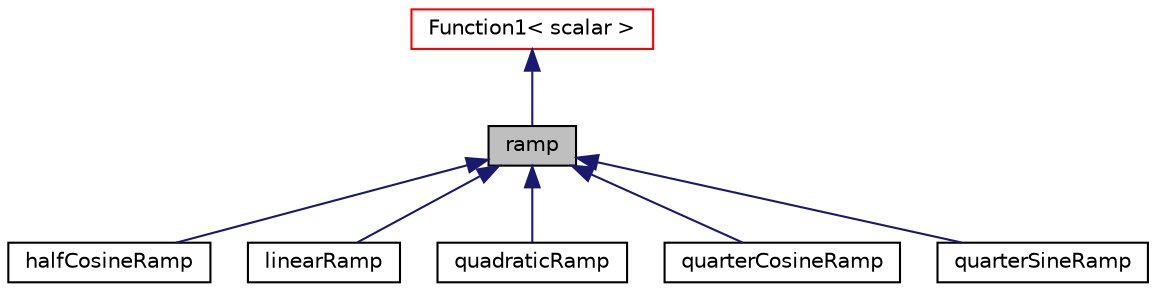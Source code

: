 digraph "ramp"
{
  bgcolor="transparent";
  edge [fontname="Helvetica",fontsize="10",labelfontname="Helvetica",labelfontsize="10"];
  node [fontname="Helvetica",fontsize="10",shape=record];
  Node1 [label="ramp",height=0.2,width=0.4,color="black", fillcolor="grey75", style="filled" fontcolor="black"];
  Node2 -> Node1 [dir="back",color="midnightblue",fontsize="10",style="solid",fontname="Helvetica"];
  Node2 [label="Function1\< scalar \>",height=0.2,width=0.4,color="red",URL="$classFoam_1_1Function1.html"];
  Node1 -> Node3 [dir="back",color="midnightblue",fontsize="10",style="solid",fontname="Helvetica"];
  Node3 [label="halfCosineRamp",height=0.2,width=0.4,color="black",URL="$classFoam_1_1Function1Types_1_1halfCosineRamp.html",tooltip="Half-cosine ramp function starting from 0 and increasing to 1 from start over the duration and remain..."];
  Node1 -> Node4 [dir="back",color="midnightblue",fontsize="10",style="solid",fontname="Helvetica"];
  Node4 [label="linearRamp",height=0.2,width=0.4,color="black",URL="$classFoam_1_1Function1Types_1_1linearRamp.html",tooltip="Linear ramp function starting from 0 and increasing linearRamply to 1 from start over the duration an..."];
  Node1 -> Node5 [dir="back",color="midnightblue",fontsize="10",style="solid",fontname="Helvetica"];
  Node5 [label="quadraticRamp",height=0.2,width=0.4,color="black",URL="$classFoam_1_1Function1Types_1_1quadraticRamp.html",tooltip="Quadratic ramp function starting from 0 and increasing quadraticRampally to 1 from t_0 over the durat..."];
  Node1 -> Node6 [dir="back",color="midnightblue",fontsize="10",style="solid",fontname="Helvetica"];
  Node6 [label="quarterCosineRamp",height=0.2,width=0.4,color="black",URL="$classFoam_1_1Function1Types_1_1quarterCosineRamp.html",tooltip="Quarter-cosine ramp function starting from 0 and increasing to 1 from start over the duration and rem..."];
  Node1 -> Node7 [dir="back",color="midnightblue",fontsize="10",style="solid",fontname="Helvetica"];
  Node7 [label="quarterSineRamp",height=0.2,width=0.4,color="black",URL="$classFoam_1_1Function1Types_1_1quarterSineRamp.html",tooltip="Quarter-sine ramp function starting from 0 and increasing to 1 from start over the duration and remai..."];
}
